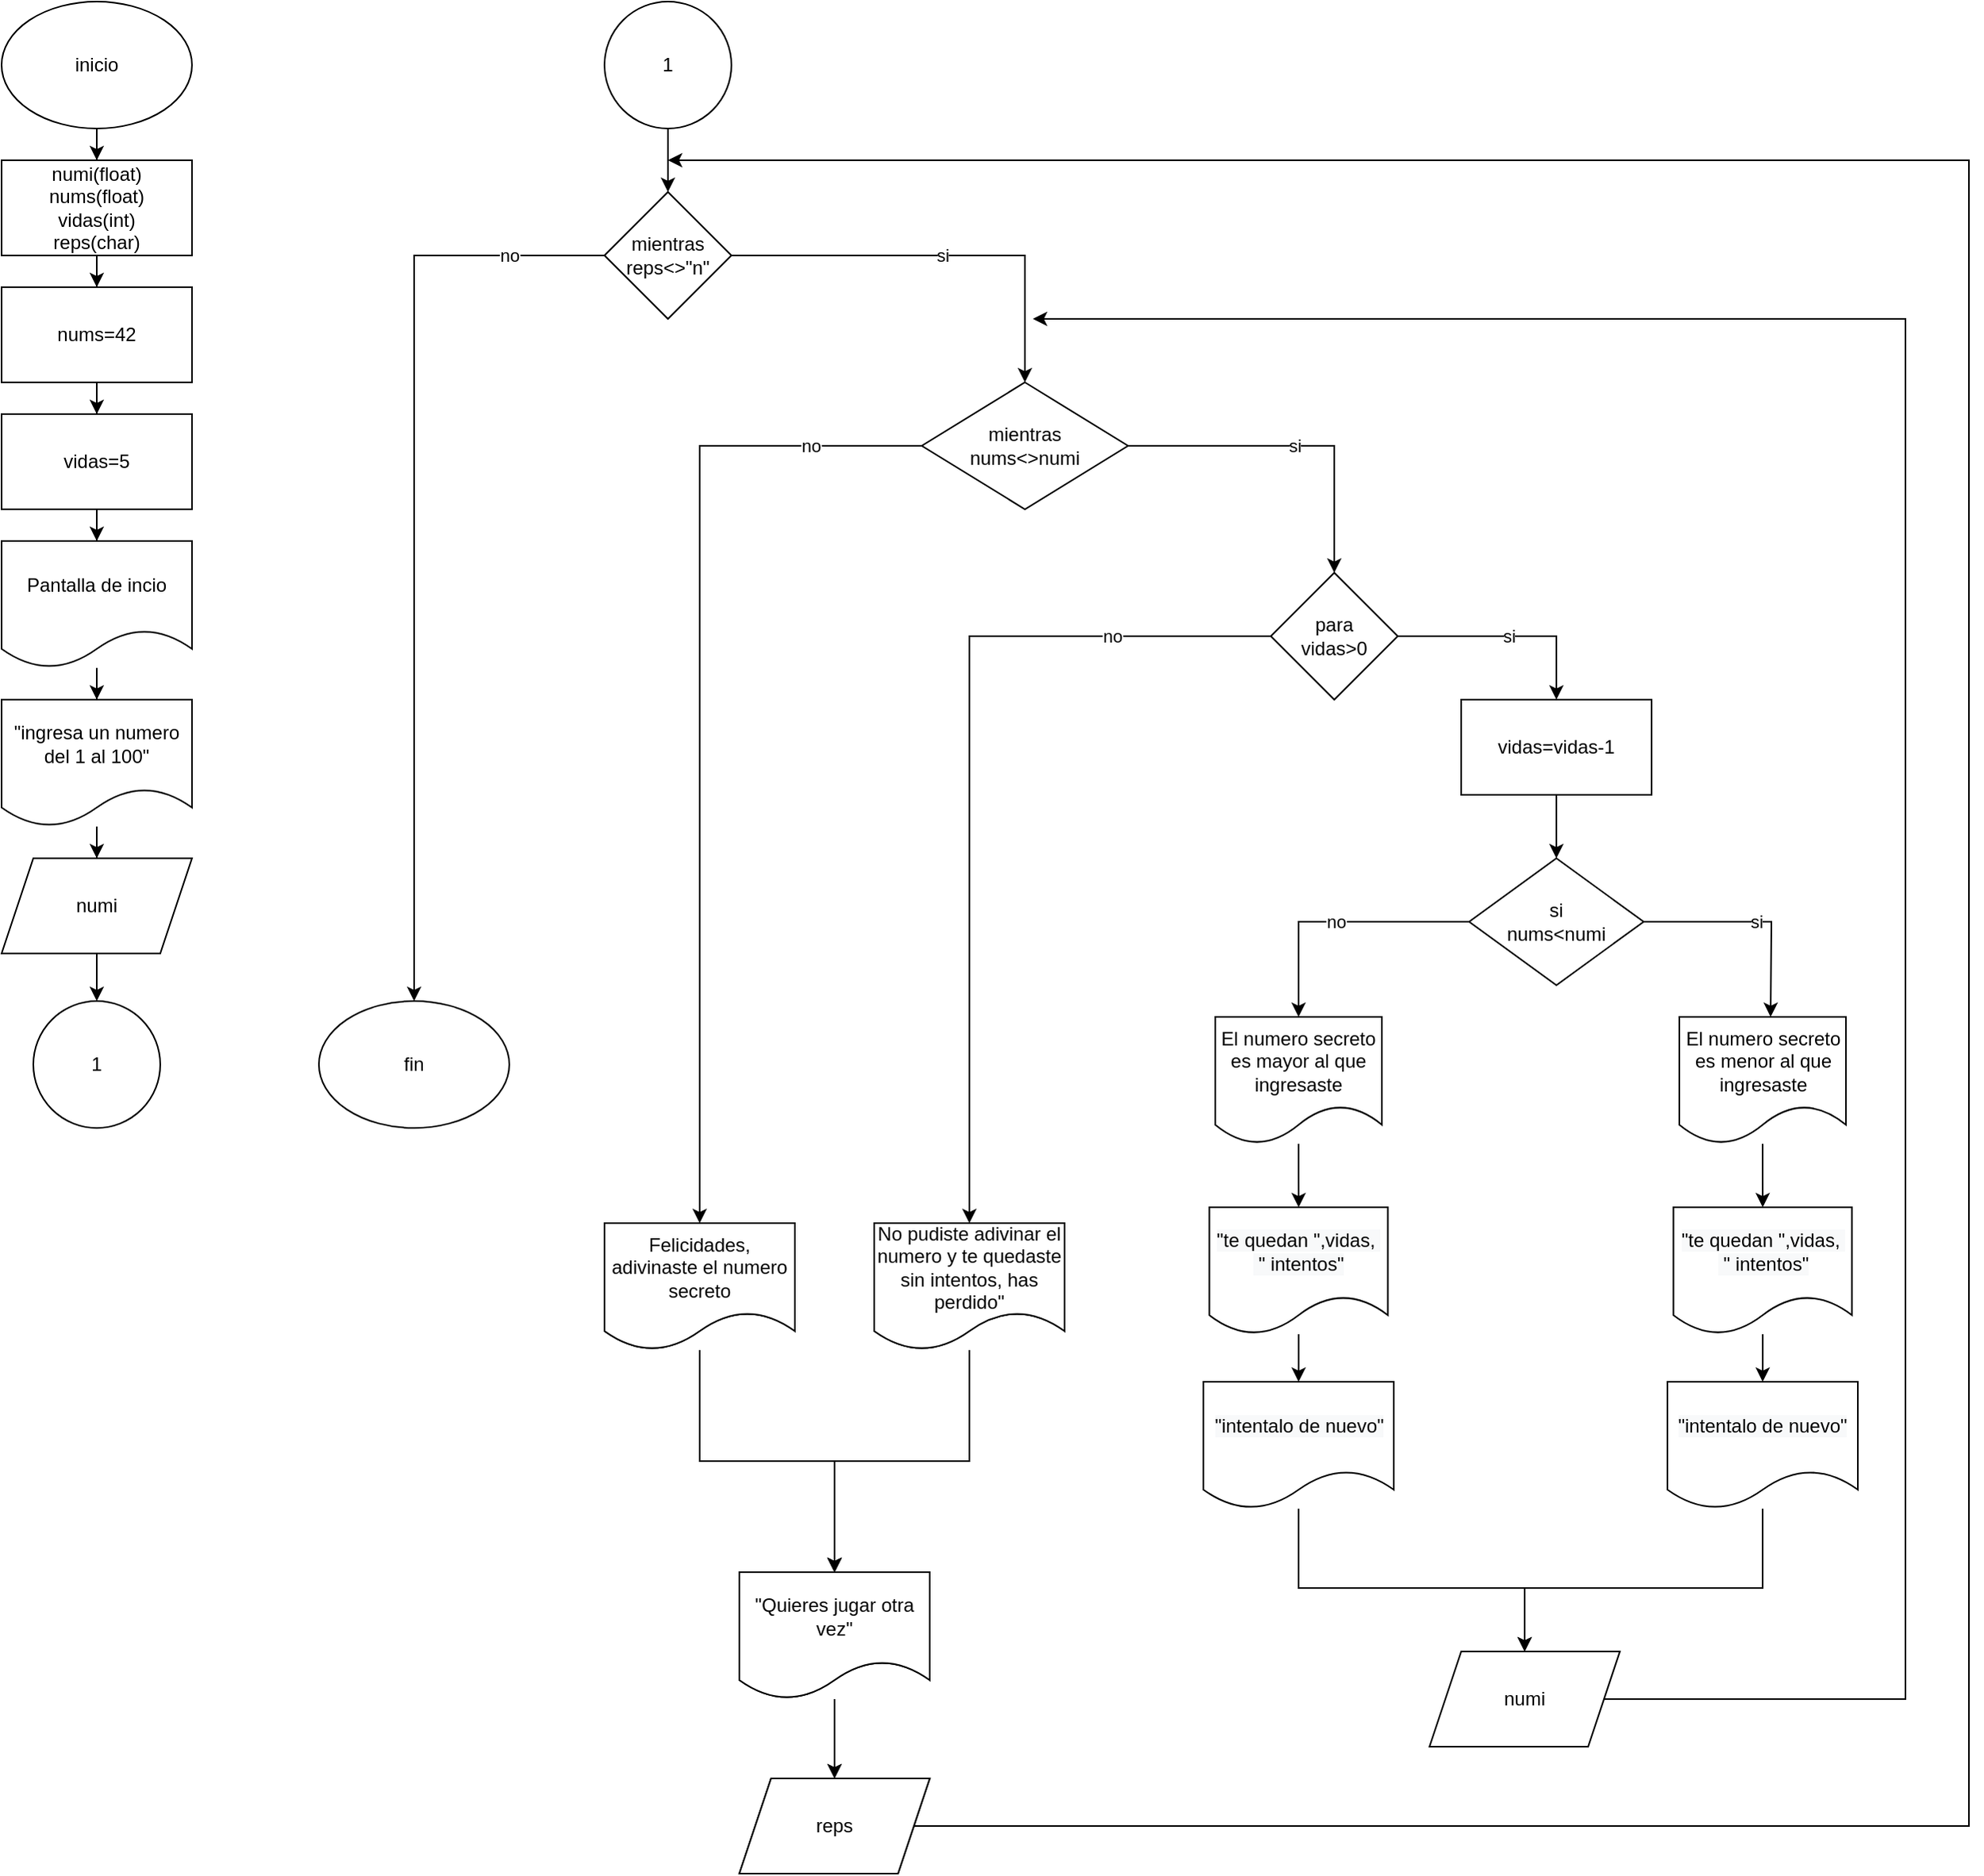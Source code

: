 <mxfile version="20.2.8" type="github">
  <diagram id="e61ChwSNdLdz5od8M-kF" name="Página-1">
    <mxGraphModel dx="1108" dy="450" grid="1" gridSize="10" guides="1" tooltips="1" connect="1" arrows="1" fold="1" page="1" pageScale="1" pageWidth="850" pageHeight="1100" math="0" shadow="0">
      <root>
        <mxCell id="0" />
        <mxCell id="1" parent="0" />
        <mxCell id="DxnIvV2hg2z9Hd538eVF-3" value="" style="edgeStyle=orthogonalEdgeStyle;rounded=0;orthogonalLoop=1;jettySize=auto;html=1;" parent="1" source="DxnIvV2hg2z9Hd538eVF-1" target="DxnIvV2hg2z9Hd538eVF-2" edge="1">
          <mxGeometry relative="1" as="geometry" />
        </mxCell>
        <mxCell id="DxnIvV2hg2z9Hd538eVF-1" value="inicio" style="ellipse;whiteSpace=wrap;html=1;" parent="1" vertex="1">
          <mxGeometry x="40" y="40" width="120" height="80" as="geometry" />
        </mxCell>
        <mxCell id="WnruKDRqM4DlYAUphrk8-2" value="" style="edgeStyle=orthogonalEdgeStyle;rounded=0;orthogonalLoop=1;jettySize=auto;html=1;" edge="1" parent="1" source="DxnIvV2hg2z9Hd538eVF-2" target="WnruKDRqM4DlYAUphrk8-1">
          <mxGeometry relative="1" as="geometry" />
        </mxCell>
        <mxCell id="DxnIvV2hg2z9Hd538eVF-2" value="numi(float)&lt;br&gt;nums(float)&lt;br&gt;vidas(int)&lt;br&gt;reps(char)" style="rounded=0;whiteSpace=wrap;html=1;" parent="1" vertex="1">
          <mxGeometry x="40" y="140" width="120" height="60" as="geometry" />
        </mxCell>
        <mxCell id="DxnIvV2hg2z9Hd538eVF-9" value="" style="edgeStyle=orthogonalEdgeStyle;rounded=0;orthogonalLoop=1;jettySize=auto;html=1;" parent="1" source="DxnIvV2hg2z9Hd538eVF-6" target="DxnIvV2hg2z9Hd538eVF-8" edge="1">
          <mxGeometry relative="1" as="geometry" />
        </mxCell>
        <mxCell id="DxnIvV2hg2z9Hd538eVF-6" value="Pantalla de incio" style="shape=document;whiteSpace=wrap;html=1;boundedLbl=1;" parent="1" vertex="1">
          <mxGeometry x="40" y="380" width="120" height="80" as="geometry" />
        </mxCell>
        <mxCell id="DxnIvV2hg2z9Hd538eVF-11" value="" style="edgeStyle=orthogonalEdgeStyle;rounded=0;orthogonalLoop=1;jettySize=auto;html=1;" parent="1" source="DxnIvV2hg2z9Hd538eVF-8" target="DxnIvV2hg2z9Hd538eVF-10" edge="1">
          <mxGeometry relative="1" as="geometry" />
        </mxCell>
        <mxCell id="DxnIvV2hg2z9Hd538eVF-8" value="&quot;ingresa un numero del 1 al 100&quot;" style="shape=document;whiteSpace=wrap;html=1;boundedLbl=1;" parent="1" vertex="1">
          <mxGeometry x="40" y="480" width="120" height="80" as="geometry" />
        </mxCell>
        <mxCell id="DxnIvV2hg2z9Hd538eVF-13" value="" style="edgeStyle=orthogonalEdgeStyle;rounded=0;orthogonalLoop=1;jettySize=auto;html=1;" parent="1" source="DxnIvV2hg2z9Hd538eVF-10" target="DxnIvV2hg2z9Hd538eVF-12" edge="1">
          <mxGeometry relative="1" as="geometry" />
        </mxCell>
        <mxCell id="DxnIvV2hg2z9Hd538eVF-10" value="numi" style="shape=parallelogram;perimeter=parallelogramPerimeter;whiteSpace=wrap;html=1;fixedSize=1;" parent="1" vertex="1">
          <mxGeometry x="40" y="580" width="120" height="60" as="geometry" />
        </mxCell>
        <mxCell id="DxnIvV2hg2z9Hd538eVF-12" value="1" style="ellipse;whiteSpace=wrap;html=1;aspect=fixed;" parent="1" vertex="1">
          <mxGeometry x="60" y="670" width="80" height="80" as="geometry" />
        </mxCell>
        <mxCell id="WnruKDRqM4DlYAUphrk8-8" value="" style="edgeStyle=orthogonalEdgeStyle;rounded=0;orthogonalLoop=1;jettySize=auto;html=1;" edge="1" parent="1" source="DxnIvV2hg2z9Hd538eVF-14" target="WnruKDRqM4DlYAUphrk8-7">
          <mxGeometry relative="1" as="geometry" />
        </mxCell>
        <mxCell id="DxnIvV2hg2z9Hd538eVF-14" value="1" style="ellipse;whiteSpace=wrap;html=1;aspect=fixed;" parent="1" vertex="1">
          <mxGeometry x="420" y="40" width="80" height="80" as="geometry" />
        </mxCell>
        <mxCell id="WnruKDRqM4DlYAUphrk8-4" value="" style="edgeStyle=orthogonalEdgeStyle;rounded=0;orthogonalLoop=1;jettySize=auto;html=1;" edge="1" parent="1" source="WnruKDRqM4DlYAUphrk8-1" target="WnruKDRqM4DlYAUphrk8-3">
          <mxGeometry relative="1" as="geometry" />
        </mxCell>
        <mxCell id="WnruKDRqM4DlYAUphrk8-1" value="nums=42" style="rounded=0;whiteSpace=wrap;html=1;" vertex="1" parent="1">
          <mxGeometry x="40" y="220" width="120" height="60" as="geometry" />
        </mxCell>
        <mxCell id="WnruKDRqM4DlYAUphrk8-6" value="" style="edgeStyle=orthogonalEdgeStyle;rounded=0;orthogonalLoop=1;jettySize=auto;html=1;" edge="1" parent="1" source="WnruKDRqM4DlYAUphrk8-3" target="DxnIvV2hg2z9Hd538eVF-6">
          <mxGeometry relative="1" as="geometry" />
        </mxCell>
        <mxCell id="WnruKDRqM4DlYAUphrk8-3" value="vidas=5" style="rounded=0;whiteSpace=wrap;html=1;" vertex="1" parent="1">
          <mxGeometry x="40" y="300" width="120" height="60" as="geometry" />
        </mxCell>
        <mxCell id="WnruKDRqM4DlYAUphrk8-10" value="si" style="edgeStyle=orthogonalEdgeStyle;rounded=0;orthogonalLoop=1;jettySize=auto;html=1;entryX=0.5;entryY=0;entryDx=0;entryDy=0;" edge="1" parent="1" source="WnruKDRqM4DlYAUphrk8-7" target="WnruKDRqM4DlYAUphrk8-9">
          <mxGeometry relative="1" as="geometry" />
        </mxCell>
        <mxCell id="WnruKDRqM4DlYAUphrk8-12" value="no" style="edgeStyle=orthogonalEdgeStyle;rounded=0;orthogonalLoop=1;jettySize=auto;html=1;entryX=0.5;entryY=0;entryDx=0;entryDy=0;" edge="1" parent="1" source="WnruKDRqM4DlYAUphrk8-7" target="WnruKDRqM4DlYAUphrk8-11">
          <mxGeometry x="-0.797" relative="1" as="geometry">
            <mxPoint as="offset" />
          </mxGeometry>
        </mxCell>
        <mxCell id="WnruKDRqM4DlYAUphrk8-7" value="mientras&lt;br&gt;reps&amp;lt;&amp;gt;&quot;n&quot;" style="rhombus;whiteSpace=wrap;html=1;" vertex="1" parent="1">
          <mxGeometry x="420" y="160" width="80" height="80" as="geometry" />
        </mxCell>
        <mxCell id="WnruKDRqM4DlYAUphrk8-14" value="no" style="edgeStyle=orthogonalEdgeStyle;rounded=0;orthogonalLoop=1;jettySize=auto;html=1;exitX=0;exitY=0.5;exitDx=0;exitDy=0;" edge="1" parent="1" source="WnruKDRqM4DlYAUphrk8-9" target="WnruKDRqM4DlYAUphrk8-13">
          <mxGeometry x="-0.778" relative="1" as="geometry">
            <mxPoint x="555" y="320" as="sourcePoint" />
            <mxPoint as="offset" />
          </mxGeometry>
        </mxCell>
        <mxCell id="WnruKDRqM4DlYAUphrk8-16" value="si" style="edgeStyle=orthogonalEdgeStyle;rounded=0;orthogonalLoop=1;jettySize=auto;html=1;entryX=0.5;entryY=0;entryDx=0;entryDy=0;" edge="1" parent="1" source="WnruKDRqM4DlYAUphrk8-9" target="WnruKDRqM4DlYAUphrk8-15">
          <mxGeometry relative="1" as="geometry" />
        </mxCell>
        <mxCell id="WnruKDRqM4DlYAUphrk8-9" value="mientras&lt;br&gt;nums&amp;lt;&amp;gt;numi" style="rhombus;whiteSpace=wrap;html=1;" vertex="1" parent="1">
          <mxGeometry x="620" y="280" width="130" height="80" as="geometry" />
        </mxCell>
        <mxCell id="WnruKDRqM4DlYAUphrk8-11" value="fin" style="ellipse;whiteSpace=wrap;html=1;" vertex="1" parent="1">
          <mxGeometry x="240" y="670" width="120" height="80" as="geometry" />
        </mxCell>
        <mxCell id="WnruKDRqM4DlYAUphrk8-47" style="edgeStyle=orthogonalEdgeStyle;rounded=0;orthogonalLoop=1;jettySize=auto;html=1;entryX=0.5;entryY=0;entryDx=0;entryDy=0;" edge="1" parent="1" source="WnruKDRqM4DlYAUphrk8-13" target="WnruKDRqM4DlYAUphrk8-46">
          <mxGeometry relative="1" as="geometry" />
        </mxCell>
        <mxCell id="WnruKDRqM4DlYAUphrk8-13" value="Felicidades, adivinaste el numero secreto" style="shape=document;whiteSpace=wrap;html=1;boundedLbl=1;" vertex="1" parent="1">
          <mxGeometry x="420" y="810" width="120" height="80" as="geometry" />
        </mxCell>
        <mxCell id="WnruKDRqM4DlYAUphrk8-18" value="no" style="edgeStyle=orthogonalEdgeStyle;rounded=0;orthogonalLoop=1;jettySize=auto;html=1;entryX=0.5;entryY=0;entryDx=0;entryDy=0;" edge="1" parent="1" source="WnruKDRqM4DlYAUphrk8-15" target="WnruKDRqM4DlYAUphrk8-17">
          <mxGeometry x="-0.643" relative="1" as="geometry">
            <mxPoint as="offset" />
          </mxGeometry>
        </mxCell>
        <mxCell id="WnruKDRqM4DlYAUphrk8-20" value="si" style="edgeStyle=orthogonalEdgeStyle;rounded=0;orthogonalLoop=1;jettySize=auto;html=1;entryX=0.5;entryY=0;entryDx=0;entryDy=0;" edge="1" parent="1" source="WnruKDRqM4DlYAUphrk8-15" target="WnruKDRqM4DlYAUphrk8-19">
          <mxGeometry relative="1" as="geometry" />
        </mxCell>
        <mxCell id="WnruKDRqM4DlYAUphrk8-15" value="para&lt;br&gt;vidas&amp;gt;0" style="rhombus;whiteSpace=wrap;html=1;" vertex="1" parent="1">
          <mxGeometry x="840" y="400" width="80" height="80" as="geometry" />
        </mxCell>
        <mxCell id="WnruKDRqM4DlYAUphrk8-48" style="edgeStyle=orthogonalEdgeStyle;rounded=0;orthogonalLoop=1;jettySize=auto;html=1;entryX=0.5;entryY=0;entryDx=0;entryDy=0;" edge="1" parent="1" source="WnruKDRqM4DlYAUphrk8-17" target="WnruKDRqM4DlYAUphrk8-46">
          <mxGeometry relative="1" as="geometry" />
        </mxCell>
        <mxCell id="WnruKDRqM4DlYAUphrk8-17" value="No pudiste adivinar el numero y te quedaste sin intentos, has perdido&quot;" style="shape=document;whiteSpace=wrap;html=1;boundedLbl=1;" vertex="1" parent="1">
          <mxGeometry x="590" y="810" width="120" height="80" as="geometry" />
        </mxCell>
        <mxCell id="WnruKDRqM4DlYAUphrk8-23" value="" style="edgeStyle=orthogonalEdgeStyle;rounded=0;orthogonalLoop=1;jettySize=auto;html=1;" edge="1" parent="1" source="WnruKDRqM4DlYAUphrk8-19" target="WnruKDRqM4DlYAUphrk8-22">
          <mxGeometry relative="1" as="geometry" />
        </mxCell>
        <mxCell id="WnruKDRqM4DlYAUphrk8-19" value="vidas=vidas-1" style="rounded=0;whiteSpace=wrap;html=1;" vertex="1" parent="1">
          <mxGeometry x="960" y="480" width="120" height="60" as="geometry" />
        </mxCell>
        <mxCell id="WnruKDRqM4DlYAUphrk8-26" value="no" style="edgeStyle=orthogonalEdgeStyle;rounded=0;orthogonalLoop=1;jettySize=auto;html=1;entryX=0.5;entryY=0;entryDx=0;entryDy=0;" edge="1" parent="1" source="WnruKDRqM4DlYAUphrk8-22" target="WnruKDRqM4DlYAUphrk8-25">
          <mxGeometry relative="1" as="geometry" />
        </mxCell>
        <mxCell id="WnruKDRqM4DlYAUphrk8-28" value="si" style="edgeStyle=orthogonalEdgeStyle;rounded=0;orthogonalLoop=1;jettySize=auto;html=1;entryX=0.5;entryY=0;entryDx=0;entryDy=0;" edge="1" parent="1" source="WnruKDRqM4DlYAUphrk8-22">
          <mxGeometry relative="1" as="geometry">
            <mxPoint x="1155" y="680" as="targetPoint" />
          </mxGeometry>
        </mxCell>
        <mxCell id="WnruKDRqM4DlYAUphrk8-22" value="si&lt;br&gt;nums&amp;lt;numi" style="rhombus;whiteSpace=wrap;html=1;" vertex="1" parent="1">
          <mxGeometry x="965" y="580" width="110" height="80" as="geometry" />
        </mxCell>
        <mxCell id="WnruKDRqM4DlYAUphrk8-34" value="" style="edgeStyle=orthogonalEdgeStyle;rounded=0;orthogonalLoop=1;jettySize=auto;html=1;" edge="1" parent="1" source="WnruKDRqM4DlYAUphrk8-25" target="WnruKDRqM4DlYAUphrk8-33">
          <mxGeometry relative="1" as="geometry" />
        </mxCell>
        <mxCell id="WnruKDRqM4DlYAUphrk8-25" value="El numero secreto es mayor al que ingresaste" style="shape=document;whiteSpace=wrap;html=1;boundedLbl=1;" vertex="1" parent="1">
          <mxGeometry x="805" y="680" width="105" height="80" as="geometry" />
        </mxCell>
        <mxCell id="WnruKDRqM4DlYAUphrk8-36" value="" style="edgeStyle=orthogonalEdgeStyle;rounded=0;orthogonalLoop=1;jettySize=auto;html=1;" edge="1" parent="1" source="WnruKDRqM4DlYAUphrk8-33" target="WnruKDRqM4DlYAUphrk8-35">
          <mxGeometry relative="1" as="geometry" />
        </mxCell>
        <mxCell id="WnruKDRqM4DlYAUphrk8-33" value="&lt;span style=&quot;color: rgb(0, 0, 0); font-family: Helvetica; font-size: 12px; font-style: normal; font-variant-ligatures: normal; font-variant-caps: normal; font-weight: 400; letter-spacing: normal; orphans: 2; text-align: center; text-indent: 0px; text-transform: none; widows: 2; word-spacing: 0px; -webkit-text-stroke-width: 0px; background-color: rgb(248, 249, 250); text-decoration-thickness: initial; text-decoration-style: initial; text-decoration-color: initial; float: none; display: inline !important;&quot;&gt;&quot;te quedan &quot;,vidas,&amp;nbsp; &amp;nbsp;&quot; intentos&quot;&lt;/span&gt;" style="shape=document;whiteSpace=wrap;html=1;boundedLbl=1;" vertex="1" parent="1">
          <mxGeometry x="801.25" y="800" width="112.5" height="80" as="geometry" />
        </mxCell>
        <mxCell id="WnruKDRqM4DlYAUphrk8-43" style="edgeStyle=orthogonalEdgeStyle;rounded=0;orthogonalLoop=1;jettySize=auto;html=1;entryX=0.5;entryY=0;entryDx=0;entryDy=0;" edge="1" parent="1" source="WnruKDRqM4DlYAUphrk8-35" target="WnruKDRqM4DlYAUphrk8-42">
          <mxGeometry relative="1" as="geometry">
            <Array as="points">
              <mxPoint x="858" y="1040" />
              <mxPoint x="1000" y="1040" />
            </Array>
          </mxGeometry>
        </mxCell>
        <mxCell id="WnruKDRqM4DlYAUphrk8-35" value="&lt;span style=&quot;color: rgb(0, 0, 0); font-family: Helvetica; font-size: 12px; font-style: normal; font-variant-ligatures: normal; font-variant-caps: normal; font-weight: 400; letter-spacing: normal; orphans: 2; text-align: center; text-indent: 0px; text-transform: none; widows: 2; word-spacing: 0px; -webkit-text-stroke-width: 0px; text-decoration-thickness: initial; text-decoration-style: initial; text-decoration-color: initial; background-color: rgb(248, 249, 250); float: none; display: inline !important;&quot;&gt;&quot;intentalo de nuevo&quot;&lt;/span&gt;" style="shape=document;whiteSpace=wrap;html=1;boundedLbl=1;" vertex="1" parent="1">
          <mxGeometry x="797.5" y="910" width="120" height="80" as="geometry" />
        </mxCell>
        <mxCell id="WnruKDRqM4DlYAUphrk8-37" value="" style="edgeStyle=orthogonalEdgeStyle;rounded=0;orthogonalLoop=1;jettySize=auto;html=1;" edge="1" parent="1" source="WnruKDRqM4DlYAUphrk8-38" target="WnruKDRqM4DlYAUphrk8-40">
          <mxGeometry relative="1" as="geometry" />
        </mxCell>
        <mxCell id="WnruKDRqM4DlYAUphrk8-38" value="El numero secreto es menor al que ingresaste" style="shape=document;whiteSpace=wrap;html=1;boundedLbl=1;" vertex="1" parent="1">
          <mxGeometry x="1097.5" y="680" width="105" height="80" as="geometry" />
        </mxCell>
        <mxCell id="WnruKDRqM4DlYAUphrk8-39" value="" style="edgeStyle=orthogonalEdgeStyle;rounded=0;orthogonalLoop=1;jettySize=auto;html=1;" edge="1" parent="1" source="WnruKDRqM4DlYAUphrk8-40" target="WnruKDRqM4DlYAUphrk8-41">
          <mxGeometry relative="1" as="geometry" />
        </mxCell>
        <mxCell id="WnruKDRqM4DlYAUphrk8-40" value="&lt;span style=&quot;color: rgb(0, 0, 0); font-family: Helvetica; font-size: 12px; font-style: normal; font-variant-ligatures: normal; font-variant-caps: normal; font-weight: 400; letter-spacing: normal; orphans: 2; text-align: center; text-indent: 0px; text-transform: none; widows: 2; word-spacing: 0px; -webkit-text-stroke-width: 0px; background-color: rgb(248, 249, 250); text-decoration-thickness: initial; text-decoration-style: initial; text-decoration-color: initial; float: none; display: inline !important;&quot;&gt;&quot;te quedan &quot;,vidas,&amp;nbsp; &amp;nbsp;&quot; intentos&quot;&lt;/span&gt;" style="shape=document;whiteSpace=wrap;html=1;boundedLbl=1;" vertex="1" parent="1">
          <mxGeometry x="1093.75" y="800" width="112.5" height="80" as="geometry" />
        </mxCell>
        <mxCell id="WnruKDRqM4DlYAUphrk8-44" style="edgeStyle=orthogonalEdgeStyle;rounded=0;orthogonalLoop=1;jettySize=auto;html=1;entryX=0.5;entryY=0;entryDx=0;entryDy=0;" edge="1" parent="1" source="WnruKDRqM4DlYAUphrk8-41" target="WnruKDRqM4DlYAUphrk8-42">
          <mxGeometry relative="1" as="geometry">
            <Array as="points">
              <mxPoint x="1150" y="1040" />
              <mxPoint x="1000" y="1040" />
            </Array>
          </mxGeometry>
        </mxCell>
        <mxCell id="WnruKDRqM4DlYAUphrk8-41" value="&lt;span style=&quot;color: rgb(0, 0, 0); font-family: Helvetica; font-size: 12px; font-style: normal; font-variant-ligatures: normal; font-variant-caps: normal; font-weight: 400; letter-spacing: normal; orphans: 2; text-align: center; text-indent: 0px; text-transform: none; widows: 2; word-spacing: 0px; -webkit-text-stroke-width: 0px; text-decoration-thickness: initial; text-decoration-style: initial; text-decoration-color: initial; background-color: rgb(248, 249, 250); float: none; display: inline !important;&quot;&gt;&quot;intentalo de nuevo&quot;&lt;/span&gt;" style="shape=document;whiteSpace=wrap;html=1;boundedLbl=1;" vertex="1" parent="1">
          <mxGeometry x="1090" y="910" width="120" height="80" as="geometry" />
        </mxCell>
        <mxCell id="WnruKDRqM4DlYAUphrk8-45" style="edgeStyle=orthogonalEdgeStyle;rounded=0;orthogonalLoop=1;jettySize=auto;html=1;" edge="1" parent="1" source="WnruKDRqM4DlYAUphrk8-42">
          <mxGeometry relative="1" as="geometry">
            <mxPoint x="690" y="240" as="targetPoint" />
            <Array as="points">
              <mxPoint x="1240" y="1110" />
              <mxPoint x="1240" y="240" />
            </Array>
          </mxGeometry>
        </mxCell>
        <mxCell id="WnruKDRqM4DlYAUphrk8-42" value="numi" style="shape=parallelogram;perimeter=parallelogramPerimeter;whiteSpace=wrap;html=1;fixedSize=1;" vertex="1" parent="1">
          <mxGeometry x="940" y="1080" width="120" height="60" as="geometry" />
        </mxCell>
        <mxCell id="WnruKDRqM4DlYAUphrk8-50" value="" style="edgeStyle=orthogonalEdgeStyle;rounded=0;orthogonalLoop=1;jettySize=auto;html=1;" edge="1" parent="1" source="WnruKDRqM4DlYAUphrk8-46" target="WnruKDRqM4DlYAUphrk8-49">
          <mxGeometry relative="1" as="geometry" />
        </mxCell>
        <mxCell id="WnruKDRqM4DlYAUphrk8-46" value="&quot;Quieres jugar otra vez&quot;" style="shape=document;whiteSpace=wrap;html=1;boundedLbl=1;" vertex="1" parent="1">
          <mxGeometry x="505" y="1030" width="120" height="80" as="geometry" />
        </mxCell>
        <mxCell id="WnruKDRqM4DlYAUphrk8-49" value="reps" style="shape=parallelogram;perimeter=parallelogramPerimeter;whiteSpace=wrap;html=1;fixedSize=1;" vertex="1" parent="1">
          <mxGeometry x="505" y="1160" width="120" height="60" as="geometry" />
        </mxCell>
        <mxCell id="WnruKDRqM4DlYAUphrk8-51" style="edgeStyle=orthogonalEdgeStyle;rounded=0;orthogonalLoop=1;jettySize=auto;html=1;entryX=0.5;entryY=0;entryDx=0;entryDy=0;" edge="1" source="WnruKDRqM4DlYAUphrk8-52" target="WnruKDRqM4DlYAUphrk8-56" parent="1">
          <mxGeometry relative="1" as="geometry" />
        </mxCell>
        <mxCell id="WnruKDRqM4DlYAUphrk8-52" value="Felicidades, adivinaste el numero secreto" style="shape=document;whiteSpace=wrap;html=1;boundedLbl=1;" vertex="1" parent="1">
          <mxGeometry x="420" y="810" width="120" height="80" as="geometry" />
        </mxCell>
        <mxCell id="WnruKDRqM4DlYAUphrk8-53" style="edgeStyle=orthogonalEdgeStyle;rounded=0;orthogonalLoop=1;jettySize=auto;html=1;entryX=0.5;entryY=0;entryDx=0;entryDy=0;" edge="1" source="WnruKDRqM4DlYAUphrk8-54" target="WnruKDRqM4DlYAUphrk8-56" parent="1">
          <mxGeometry relative="1" as="geometry" />
        </mxCell>
        <mxCell id="WnruKDRqM4DlYAUphrk8-54" value="No pudiste adivinar el numero y te quedaste sin intentos, has perdido&quot;" style="shape=document;whiteSpace=wrap;html=1;boundedLbl=1;" vertex="1" parent="1">
          <mxGeometry x="590" y="810" width="120" height="80" as="geometry" />
        </mxCell>
        <mxCell id="WnruKDRqM4DlYAUphrk8-55" value="" style="edgeStyle=orthogonalEdgeStyle;rounded=0;orthogonalLoop=1;jettySize=auto;html=1;" edge="1" source="WnruKDRqM4DlYAUphrk8-56" target="WnruKDRqM4DlYAUphrk8-57" parent="1">
          <mxGeometry relative="1" as="geometry" />
        </mxCell>
        <mxCell id="WnruKDRqM4DlYAUphrk8-56" value="&quot;Quieres jugar otra vez&quot;" style="shape=document;whiteSpace=wrap;html=1;boundedLbl=1;" vertex="1" parent="1">
          <mxGeometry x="505" y="1030" width="120" height="80" as="geometry" />
        </mxCell>
        <mxCell id="WnruKDRqM4DlYAUphrk8-59" style="edgeStyle=orthogonalEdgeStyle;rounded=0;orthogonalLoop=1;jettySize=auto;html=1;" edge="1" parent="1" source="WnruKDRqM4DlYAUphrk8-57">
          <mxGeometry relative="1" as="geometry">
            <mxPoint x="460" y="140" as="targetPoint" />
            <Array as="points">
              <mxPoint x="1280" y="1190" />
              <mxPoint x="1280" y="140" />
              <mxPoint x="460" y="140" />
            </Array>
          </mxGeometry>
        </mxCell>
        <mxCell id="WnruKDRqM4DlYAUphrk8-57" value="reps" style="shape=parallelogram;perimeter=parallelogramPerimeter;whiteSpace=wrap;html=1;fixedSize=1;" vertex="1" parent="1">
          <mxGeometry x="505" y="1160" width="120" height="60" as="geometry" />
        </mxCell>
      </root>
    </mxGraphModel>
  </diagram>
</mxfile>
